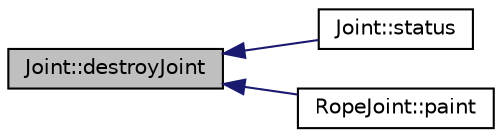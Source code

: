 digraph G
{
  edge [fontname="Helvetica",fontsize="10",labelfontname="Helvetica",labelfontsize="10"];
  node [fontname="Helvetica",fontsize="10",shape=record];
  rankdir="LR";
  Node1 [label="Joint::destroyJoint",height=0.2,width=0.4,color="black", fillcolor="grey75", style="filled" fontcolor="black"];
  Node1 -> Node2 [dir="back",color="midnightblue",fontsize="10",style="solid",fontname="Helvetica"];
  Node2 [label="Joint::status",height=0.2,width=0.4,color="black", fillcolor="white", style="filled",URL="$d7/d0a/classJoint.html#a89a605f4bba20f2448988412595f4360"];
  Node1 -> Node3 [dir="back",color="midnightblue",fontsize="10",style="solid",fontname="Helvetica"];
  Node3 [label="RopeJoint::paint",height=0.2,width=0.4,color="black", fillcolor="white", style="filled",URL="$d7/d77/classRopeJoint.html#a148063697bef829c067a8d569e472afd"];
}

